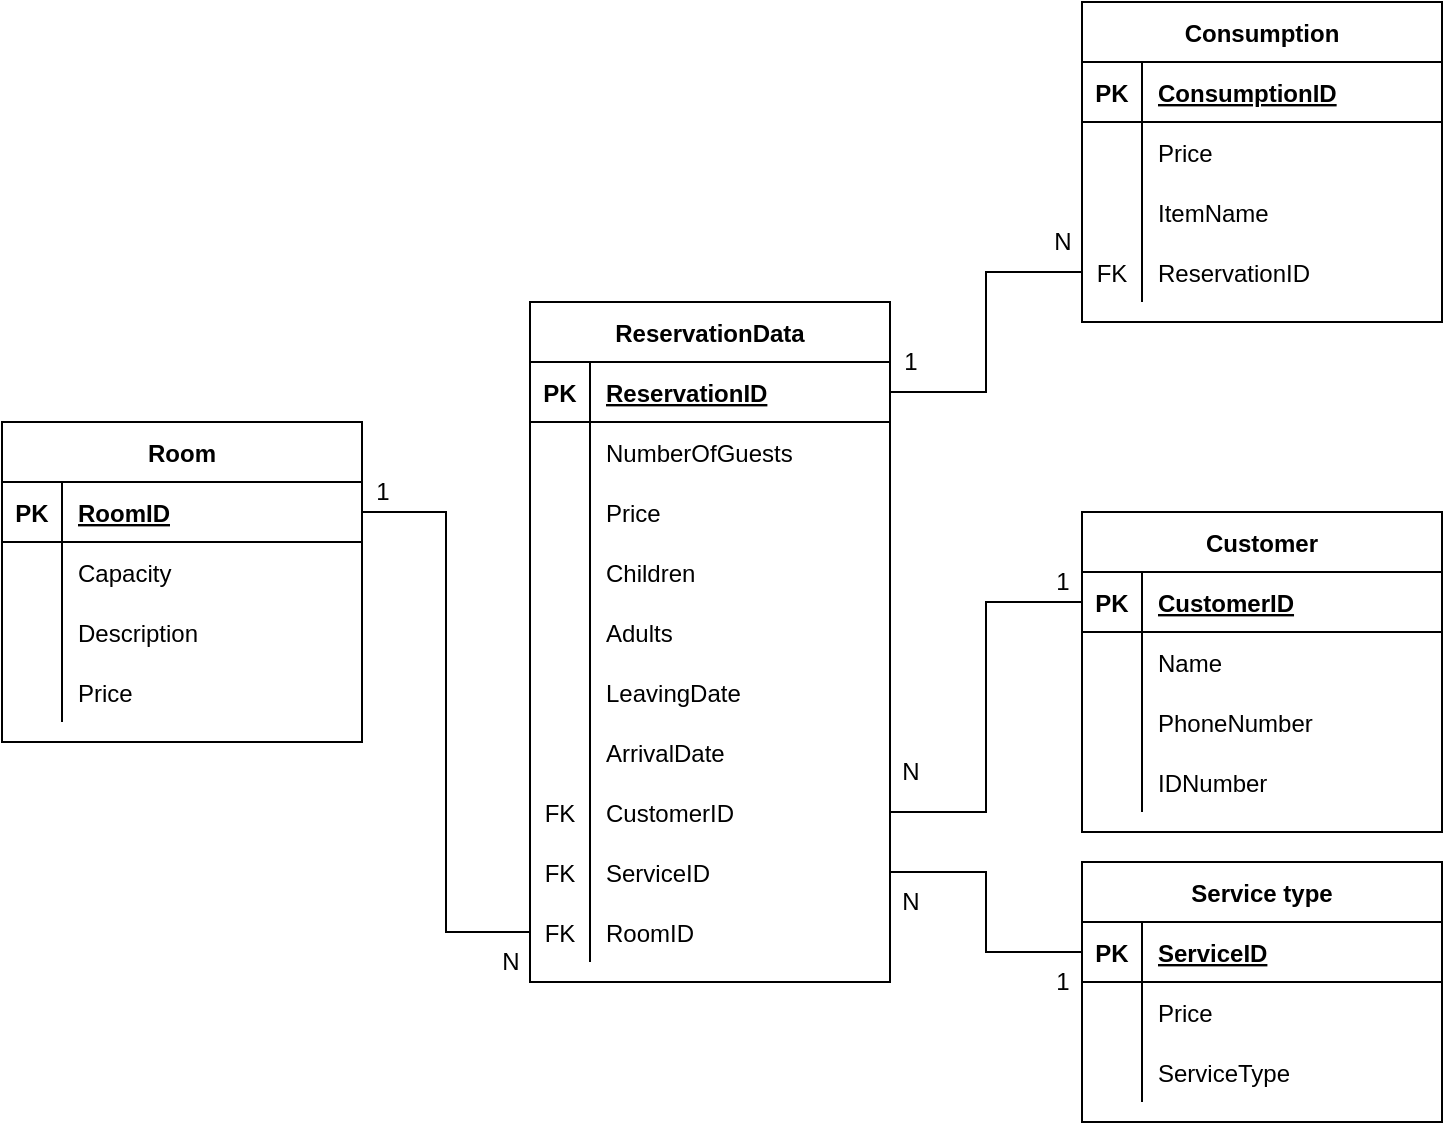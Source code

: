 <mxfile version="15.7.1" type="device"><diagram id="HWn-KV76zwdlHTh2rlvu" name="Page-1"><mxGraphModel dx="1027" dy="536" grid="1" gridSize="10" guides="1" tooltips="1" connect="1" arrows="1" fold="1" page="1" pageScale="1" pageWidth="827" pageHeight="1169" math="0" shadow="0"><root><mxCell id="0"/><mxCell id="1" parent="0"/><mxCell id="mGtqoPG1lexcbGp9XY0Q-1" value="Consumption" style="shape=table;startSize=30;container=1;collapsible=1;childLayout=tableLayout;fixedRows=1;rowLines=0;fontStyle=1;align=center;resizeLast=1;" parent="1" vertex="1"><mxGeometry x="600" y="210" width="180" height="160" as="geometry"/></mxCell><mxCell id="mGtqoPG1lexcbGp9XY0Q-2" value="" style="shape=partialRectangle;collapsible=0;dropTarget=0;pointerEvents=0;fillColor=none;top=0;left=0;bottom=1;right=0;points=[[0,0.5],[1,0.5]];portConstraint=eastwest;" parent="mGtqoPG1lexcbGp9XY0Q-1" vertex="1"><mxGeometry y="30" width="180" height="30" as="geometry"/></mxCell><mxCell id="mGtqoPG1lexcbGp9XY0Q-3" value="PK" style="shape=partialRectangle;connectable=0;fillColor=none;top=0;left=0;bottom=0;right=0;fontStyle=1;overflow=hidden;" parent="mGtqoPG1lexcbGp9XY0Q-2" vertex="1"><mxGeometry width="30" height="30" as="geometry"><mxRectangle width="30" height="30" as="alternateBounds"/></mxGeometry></mxCell><mxCell id="mGtqoPG1lexcbGp9XY0Q-4" value="ConsumptionID" style="shape=partialRectangle;connectable=0;fillColor=none;top=0;left=0;bottom=0;right=0;align=left;spacingLeft=6;fontStyle=5;overflow=hidden;" parent="mGtqoPG1lexcbGp9XY0Q-2" vertex="1"><mxGeometry x="30" width="150" height="30" as="geometry"><mxRectangle width="150" height="30" as="alternateBounds"/></mxGeometry></mxCell><mxCell id="mGtqoPG1lexcbGp9XY0Q-5" value="" style="shape=partialRectangle;collapsible=0;dropTarget=0;pointerEvents=0;fillColor=none;top=0;left=0;bottom=0;right=0;points=[[0,0.5],[1,0.5]];portConstraint=eastwest;" parent="mGtqoPG1lexcbGp9XY0Q-1" vertex="1"><mxGeometry y="60" width="180" height="30" as="geometry"/></mxCell><mxCell id="mGtqoPG1lexcbGp9XY0Q-6" value="" style="shape=partialRectangle;connectable=0;fillColor=none;top=0;left=0;bottom=0;right=0;editable=1;overflow=hidden;" parent="mGtqoPG1lexcbGp9XY0Q-5" vertex="1"><mxGeometry width="30" height="30" as="geometry"><mxRectangle width="30" height="30" as="alternateBounds"/></mxGeometry></mxCell><mxCell id="mGtqoPG1lexcbGp9XY0Q-7" value="Price" style="shape=partialRectangle;connectable=0;fillColor=none;top=0;left=0;bottom=0;right=0;align=left;spacingLeft=6;overflow=hidden;" parent="mGtqoPG1lexcbGp9XY0Q-5" vertex="1"><mxGeometry x="30" width="150" height="30" as="geometry"><mxRectangle width="150" height="30" as="alternateBounds"/></mxGeometry></mxCell><mxCell id="Hojj844xgADR0reQTGTB-10" style="shape=partialRectangle;collapsible=0;dropTarget=0;pointerEvents=0;fillColor=none;top=0;left=0;bottom=0;right=0;points=[[0,0.5],[1,0.5]];portConstraint=eastwest;" parent="mGtqoPG1lexcbGp9XY0Q-1" vertex="1"><mxGeometry y="90" width="180" height="30" as="geometry"/></mxCell><mxCell id="Hojj844xgADR0reQTGTB-11" style="shape=partialRectangle;connectable=0;fillColor=none;top=0;left=0;bottom=0;right=0;editable=1;overflow=hidden;" parent="Hojj844xgADR0reQTGTB-10" vertex="1"><mxGeometry width="30" height="30" as="geometry"><mxRectangle width="30" height="30" as="alternateBounds"/></mxGeometry></mxCell><mxCell id="Hojj844xgADR0reQTGTB-12" value="ItemName" style="shape=partialRectangle;connectable=0;fillColor=none;top=0;left=0;bottom=0;right=0;align=left;spacingLeft=6;overflow=hidden;" parent="Hojj844xgADR0reQTGTB-10" vertex="1"><mxGeometry x="30" width="150" height="30" as="geometry"><mxRectangle width="150" height="30" as="alternateBounds"/></mxGeometry></mxCell><mxCell id="Hojj844xgADR0reQTGTB-13" style="shape=partialRectangle;collapsible=0;dropTarget=0;pointerEvents=0;fillColor=none;top=0;left=0;bottom=0;right=0;points=[[0,0.5],[1,0.5]];portConstraint=eastwest;" parent="mGtqoPG1lexcbGp9XY0Q-1" vertex="1"><mxGeometry y="120" width="180" height="30" as="geometry"/></mxCell><mxCell id="Hojj844xgADR0reQTGTB-14" value="FK" style="shape=partialRectangle;connectable=0;fillColor=none;top=0;left=0;bottom=0;right=0;editable=1;overflow=hidden;" parent="Hojj844xgADR0reQTGTB-13" vertex="1"><mxGeometry width="30" height="30" as="geometry"><mxRectangle width="30" height="30" as="alternateBounds"/></mxGeometry></mxCell><mxCell id="Hojj844xgADR0reQTGTB-15" value="ReservationID" style="shape=partialRectangle;connectable=0;fillColor=none;top=0;left=0;bottom=0;right=0;align=left;spacingLeft=6;overflow=hidden;" parent="Hojj844xgADR0reQTGTB-13" vertex="1"><mxGeometry x="30" width="150" height="30" as="geometry"><mxRectangle width="150" height="30" as="alternateBounds"/></mxGeometry></mxCell><mxCell id="mGtqoPG1lexcbGp9XY0Q-14" value="Service type" style="shape=table;startSize=30;container=1;collapsible=1;childLayout=tableLayout;fixedRows=1;rowLines=0;fontStyle=1;align=center;resizeLast=1;" parent="1" vertex="1"><mxGeometry x="600" y="640" width="180" height="130" as="geometry"/></mxCell><mxCell id="mGtqoPG1lexcbGp9XY0Q-15" value="" style="shape=partialRectangle;collapsible=0;dropTarget=0;pointerEvents=0;fillColor=none;top=0;left=0;bottom=1;right=0;points=[[0,0.5],[1,0.5]];portConstraint=eastwest;" parent="mGtqoPG1lexcbGp9XY0Q-14" vertex="1"><mxGeometry y="30" width="180" height="30" as="geometry"/></mxCell><mxCell id="mGtqoPG1lexcbGp9XY0Q-16" value="PK" style="shape=partialRectangle;connectable=0;fillColor=none;top=0;left=0;bottom=0;right=0;fontStyle=1;overflow=hidden;" parent="mGtqoPG1lexcbGp9XY0Q-15" vertex="1"><mxGeometry width="30" height="30" as="geometry"><mxRectangle width="30" height="30" as="alternateBounds"/></mxGeometry></mxCell><mxCell id="mGtqoPG1lexcbGp9XY0Q-17" value="ServiceID" style="shape=partialRectangle;connectable=0;fillColor=none;top=0;left=0;bottom=0;right=0;align=left;spacingLeft=6;fontStyle=5;overflow=hidden;" parent="mGtqoPG1lexcbGp9XY0Q-15" vertex="1"><mxGeometry x="30" width="150" height="30" as="geometry"><mxRectangle width="150" height="30" as="alternateBounds"/></mxGeometry></mxCell><mxCell id="mGtqoPG1lexcbGp9XY0Q-18" value="" style="shape=partialRectangle;collapsible=0;dropTarget=0;pointerEvents=0;fillColor=none;top=0;left=0;bottom=0;right=0;points=[[0,0.5],[1,0.5]];portConstraint=eastwest;" parent="mGtqoPG1lexcbGp9XY0Q-14" vertex="1"><mxGeometry y="60" width="180" height="30" as="geometry"/></mxCell><mxCell id="mGtqoPG1lexcbGp9XY0Q-19" value="" style="shape=partialRectangle;connectable=0;fillColor=none;top=0;left=0;bottom=0;right=0;editable=1;overflow=hidden;" parent="mGtqoPG1lexcbGp9XY0Q-18" vertex="1"><mxGeometry width="30" height="30" as="geometry"><mxRectangle width="30" height="30" as="alternateBounds"/></mxGeometry></mxCell><mxCell id="mGtqoPG1lexcbGp9XY0Q-20" value="Price" style="shape=partialRectangle;connectable=0;fillColor=none;top=0;left=0;bottom=0;right=0;align=left;spacingLeft=6;overflow=hidden;" parent="mGtqoPG1lexcbGp9XY0Q-18" vertex="1"><mxGeometry x="30" width="150" height="30" as="geometry"><mxRectangle width="150" height="30" as="alternateBounds"/></mxGeometry></mxCell><mxCell id="Hojj844xgADR0reQTGTB-1" style="shape=partialRectangle;collapsible=0;dropTarget=0;pointerEvents=0;fillColor=none;top=0;left=0;bottom=0;right=0;points=[[0,0.5],[1,0.5]];portConstraint=eastwest;" parent="mGtqoPG1lexcbGp9XY0Q-14" vertex="1"><mxGeometry y="90" width="180" height="30" as="geometry"/></mxCell><mxCell id="Hojj844xgADR0reQTGTB-2" style="shape=partialRectangle;connectable=0;fillColor=none;top=0;left=0;bottom=0;right=0;editable=1;overflow=hidden;" parent="Hojj844xgADR0reQTGTB-1" vertex="1"><mxGeometry width="30" height="30" as="geometry"><mxRectangle width="30" height="30" as="alternateBounds"/></mxGeometry></mxCell><mxCell id="Hojj844xgADR0reQTGTB-3" value="ServiceType" style="shape=partialRectangle;connectable=0;fillColor=none;top=0;left=0;bottom=0;right=0;align=left;spacingLeft=6;overflow=hidden;" parent="Hojj844xgADR0reQTGTB-1" vertex="1"><mxGeometry x="30" width="150" height="30" as="geometry"><mxRectangle width="150" height="30" as="alternateBounds"/></mxGeometry></mxCell><mxCell id="mGtqoPG1lexcbGp9XY0Q-21" value="Room" style="shape=table;startSize=30;container=1;collapsible=1;childLayout=tableLayout;fixedRows=1;rowLines=0;fontStyle=1;align=center;resizeLast=1;" parent="1" vertex="1"><mxGeometry x="60" y="420" width="180" height="160" as="geometry"/></mxCell><mxCell id="mGtqoPG1lexcbGp9XY0Q-22" value="" style="shape=partialRectangle;collapsible=0;dropTarget=0;pointerEvents=0;fillColor=none;top=0;left=0;bottom=1;right=0;points=[[0,0.5],[1,0.5]];portConstraint=eastwest;" parent="mGtqoPG1lexcbGp9XY0Q-21" vertex="1"><mxGeometry y="30" width="180" height="30" as="geometry"/></mxCell><mxCell id="mGtqoPG1lexcbGp9XY0Q-23" value="PK" style="shape=partialRectangle;connectable=0;fillColor=none;top=0;left=0;bottom=0;right=0;fontStyle=1;overflow=hidden;" parent="mGtqoPG1lexcbGp9XY0Q-22" vertex="1"><mxGeometry width="30" height="30" as="geometry"><mxRectangle width="30" height="30" as="alternateBounds"/></mxGeometry></mxCell><mxCell id="mGtqoPG1lexcbGp9XY0Q-24" value="RoomID" style="shape=partialRectangle;connectable=0;fillColor=none;top=0;left=0;bottom=0;right=0;align=left;spacingLeft=6;fontStyle=5;overflow=hidden;" parent="mGtqoPG1lexcbGp9XY0Q-22" vertex="1"><mxGeometry x="30" width="150" height="30" as="geometry"><mxRectangle width="150" height="30" as="alternateBounds"/></mxGeometry></mxCell><mxCell id="mGtqoPG1lexcbGp9XY0Q-25" value="" style="shape=partialRectangle;collapsible=0;dropTarget=0;pointerEvents=0;fillColor=none;top=0;left=0;bottom=0;right=0;points=[[0,0.5],[1,0.5]];portConstraint=eastwest;" parent="mGtqoPG1lexcbGp9XY0Q-21" vertex="1"><mxGeometry y="60" width="180" height="30" as="geometry"/></mxCell><mxCell id="mGtqoPG1lexcbGp9XY0Q-26" value="" style="shape=partialRectangle;connectable=0;fillColor=none;top=0;left=0;bottom=0;right=0;editable=1;overflow=hidden;" parent="mGtqoPG1lexcbGp9XY0Q-25" vertex="1"><mxGeometry width="30" height="30" as="geometry"><mxRectangle width="30" height="30" as="alternateBounds"/></mxGeometry></mxCell><mxCell id="mGtqoPG1lexcbGp9XY0Q-27" value="Capacity" style="shape=partialRectangle;connectable=0;fillColor=none;top=0;left=0;bottom=0;right=0;align=left;spacingLeft=6;overflow=hidden;" parent="mGtqoPG1lexcbGp9XY0Q-25" vertex="1"><mxGeometry x="30" width="150" height="30" as="geometry"><mxRectangle width="150" height="30" as="alternateBounds"/></mxGeometry></mxCell><mxCell id="mGtqoPG1lexcbGp9XY0Q-28" value="" style="shape=partialRectangle;collapsible=0;dropTarget=0;pointerEvents=0;fillColor=none;top=0;left=0;bottom=0;right=0;points=[[0,0.5],[1,0.5]];portConstraint=eastwest;" parent="mGtqoPG1lexcbGp9XY0Q-21" vertex="1"><mxGeometry y="90" width="180" height="30" as="geometry"/></mxCell><mxCell id="mGtqoPG1lexcbGp9XY0Q-29" value="" style="shape=partialRectangle;connectable=0;fillColor=none;top=0;left=0;bottom=0;right=0;editable=1;overflow=hidden;" parent="mGtqoPG1lexcbGp9XY0Q-28" vertex="1"><mxGeometry width="30" height="30" as="geometry"><mxRectangle width="30" height="30" as="alternateBounds"/></mxGeometry></mxCell><mxCell id="mGtqoPG1lexcbGp9XY0Q-30" value="Description" style="shape=partialRectangle;connectable=0;fillColor=none;top=0;left=0;bottom=0;right=0;align=left;spacingLeft=6;overflow=hidden;" parent="mGtqoPG1lexcbGp9XY0Q-28" vertex="1"><mxGeometry x="30" width="150" height="30" as="geometry"><mxRectangle width="150" height="30" as="alternateBounds"/></mxGeometry></mxCell><mxCell id="mGtqoPG1lexcbGp9XY0Q-40" style="shape=partialRectangle;collapsible=0;dropTarget=0;pointerEvents=0;fillColor=none;top=0;left=0;bottom=0;right=0;points=[[0,0.5],[1,0.5]];portConstraint=eastwest;" parent="mGtqoPG1lexcbGp9XY0Q-21" vertex="1"><mxGeometry y="120" width="180" height="30" as="geometry"/></mxCell><mxCell id="mGtqoPG1lexcbGp9XY0Q-41" style="shape=partialRectangle;connectable=0;fillColor=none;top=0;left=0;bottom=0;right=0;editable=1;overflow=hidden;" parent="mGtqoPG1lexcbGp9XY0Q-40" vertex="1"><mxGeometry width="30" height="30" as="geometry"><mxRectangle width="30" height="30" as="alternateBounds"/></mxGeometry></mxCell><mxCell id="mGtqoPG1lexcbGp9XY0Q-42" value="Price" style="shape=partialRectangle;connectable=0;fillColor=none;top=0;left=0;bottom=0;right=0;align=left;spacingLeft=6;overflow=hidden;" parent="mGtqoPG1lexcbGp9XY0Q-40" vertex="1"><mxGeometry x="30" width="150" height="30" as="geometry"><mxRectangle width="150" height="30" as="alternateBounds"/></mxGeometry></mxCell><mxCell id="mGtqoPG1lexcbGp9XY0Q-43" value="ReservationData" style="shape=table;startSize=30;container=1;collapsible=1;childLayout=tableLayout;fixedRows=1;rowLines=0;fontStyle=1;align=center;resizeLast=1;" parent="1" vertex="1"><mxGeometry x="324" y="360" width="180" height="340" as="geometry"/></mxCell><mxCell id="mGtqoPG1lexcbGp9XY0Q-44" value="" style="shape=partialRectangle;collapsible=0;dropTarget=0;pointerEvents=0;fillColor=none;top=0;left=0;bottom=1;right=0;points=[[0,0.5],[1,0.5]];portConstraint=eastwest;" parent="mGtqoPG1lexcbGp9XY0Q-43" vertex="1"><mxGeometry y="30" width="180" height="30" as="geometry"/></mxCell><mxCell id="mGtqoPG1lexcbGp9XY0Q-45" value="PK" style="shape=partialRectangle;connectable=0;fillColor=none;top=0;left=0;bottom=0;right=0;fontStyle=1;overflow=hidden;" parent="mGtqoPG1lexcbGp9XY0Q-44" vertex="1"><mxGeometry width="30" height="30" as="geometry"><mxRectangle width="30" height="30" as="alternateBounds"/></mxGeometry></mxCell><mxCell id="mGtqoPG1lexcbGp9XY0Q-46" value="ReservationID" style="shape=partialRectangle;connectable=0;fillColor=none;top=0;left=0;bottom=0;right=0;align=left;spacingLeft=6;fontStyle=5;overflow=hidden;" parent="mGtqoPG1lexcbGp9XY0Q-44" vertex="1"><mxGeometry x="30" width="150" height="30" as="geometry"><mxRectangle width="150" height="30" as="alternateBounds"/></mxGeometry></mxCell><mxCell id="mGtqoPG1lexcbGp9XY0Q-50" value="" style="shape=partialRectangle;collapsible=0;dropTarget=0;pointerEvents=0;fillColor=none;top=0;left=0;bottom=0;right=0;points=[[0,0.5],[1,0.5]];portConstraint=eastwest;" parent="mGtqoPG1lexcbGp9XY0Q-43" vertex="1"><mxGeometry y="60" width="180" height="30" as="geometry"/></mxCell><mxCell id="mGtqoPG1lexcbGp9XY0Q-51" value="" style="shape=partialRectangle;connectable=0;fillColor=none;top=0;left=0;bottom=0;right=0;editable=1;overflow=hidden;" parent="mGtqoPG1lexcbGp9XY0Q-50" vertex="1"><mxGeometry width="30" height="30" as="geometry"><mxRectangle width="30" height="30" as="alternateBounds"/></mxGeometry></mxCell><mxCell id="mGtqoPG1lexcbGp9XY0Q-52" value="NumberOfGuests" style="shape=partialRectangle;connectable=0;fillColor=none;top=0;left=0;bottom=0;right=0;align=left;spacingLeft=6;overflow=hidden;" parent="mGtqoPG1lexcbGp9XY0Q-50" vertex="1"><mxGeometry x="30" width="150" height="30" as="geometry"><mxRectangle width="150" height="30" as="alternateBounds"/></mxGeometry></mxCell><mxCell id="mGtqoPG1lexcbGp9XY0Q-53" value="" style="shape=partialRectangle;collapsible=0;dropTarget=0;pointerEvents=0;fillColor=none;top=0;left=0;bottom=0;right=0;points=[[0,0.5],[1,0.5]];portConstraint=eastwest;" parent="mGtqoPG1lexcbGp9XY0Q-43" vertex="1"><mxGeometry y="90" width="180" height="30" as="geometry"/></mxCell><mxCell id="mGtqoPG1lexcbGp9XY0Q-54" value="" style="shape=partialRectangle;connectable=0;fillColor=none;top=0;left=0;bottom=0;right=0;editable=1;overflow=hidden;" parent="mGtqoPG1lexcbGp9XY0Q-53" vertex="1"><mxGeometry width="30" height="30" as="geometry"><mxRectangle width="30" height="30" as="alternateBounds"/></mxGeometry></mxCell><mxCell id="mGtqoPG1lexcbGp9XY0Q-55" value="Price" style="shape=partialRectangle;connectable=0;fillColor=none;top=0;left=0;bottom=0;right=0;align=left;spacingLeft=6;overflow=hidden;" parent="mGtqoPG1lexcbGp9XY0Q-53" vertex="1"><mxGeometry x="30" width="150" height="30" as="geometry"><mxRectangle width="150" height="30" as="alternateBounds"/></mxGeometry></mxCell><mxCell id="mGtqoPG1lexcbGp9XY0Q-56" style="shape=partialRectangle;collapsible=0;dropTarget=0;pointerEvents=0;fillColor=none;top=0;left=0;bottom=0;right=0;points=[[0,0.5],[1,0.5]];portConstraint=eastwest;" parent="mGtqoPG1lexcbGp9XY0Q-43" vertex="1"><mxGeometry y="120" width="180" height="30" as="geometry"/></mxCell><mxCell id="mGtqoPG1lexcbGp9XY0Q-57" style="shape=partialRectangle;connectable=0;fillColor=none;top=0;left=0;bottom=0;right=0;editable=1;overflow=hidden;" parent="mGtqoPG1lexcbGp9XY0Q-56" vertex="1"><mxGeometry width="30" height="30" as="geometry"><mxRectangle width="30" height="30" as="alternateBounds"/></mxGeometry></mxCell><mxCell id="mGtqoPG1lexcbGp9XY0Q-58" value="Children" style="shape=partialRectangle;connectable=0;fillColor=none;top=0;left=0;bottom=0;right=0;align=left;spacingLeft=6;overflow=hidden;" parent="mGtqoPG1lexcbGp9XY0Q-56" vertex="1"><mxGeometry x="30" width="150" height="30" as="geometry"><mxRectangle width="150" height="30" as="alternateBounds"/></mxGeometry></mxCell><mxCell id="mGtqoPG1lexcbGp9XY0Q-59" style="shape=partialRectangle;collapsible=0;dropTarget=0;pointerEvents=0;fillColor=none;top=0;left=0;bottom=0;right=0;points=[[0,0.5],[1,0.5]];portConstraint=eastwest;" parent="mGtqoPG1lexcbGp9XY0Q-43" vertex="1"><mxGeometry y="150" width="180" height="30" as="geometry"/></mxCell><mxCell id="mGtqoPG1lexcbGp9XY0Q-60" style="shape=partialRectangle;connectable=0;fillColor=none;top=0;left=0;bottom=0;right=0;editable=1;overflow=hidden;" parent="mGtqoPG1lexcbGp9XY0Q-59" vertex="1"><mxGeometry width="30" height="30" as="geometry"><mxRectangle width="30" height="30" as="alternateBounds"/></mxGeometry></mxCell><mxCell id="mGtqoPG1lexcbGp9XY0Q-61" value="Adults" style="shape=partialRectangle;connectable=0;fillColor=none;top=0;left=0;bottom=0;right=0;align=left;spacingLeft=6;overflow=hidden;" parent="mGtqoPG1lexcbGp9XY0Q-59" vertex="1"><mxGeometry x="30" width="150" height="30" as="geometry"><mxRectangle width="150" height="30" as="alternateBounds"/></mxGeometry></mxCell><mxCell id="mGtqoPG1lexcbGp9XY0Q-62" style="shape=partialRectangle;collapsible=0;dropTarget=0;pointerEvents=0;fillColor=none;top=0;left=0;bottom=0;right=0;points=[[0,0.5],[1,0.5]];portConstraint=eastwest;" parent="mGtqoPG1lexcbGp9XY0Q-43" vertex="1"><mxGeometry y="180" width="180" height="30" as="geometry"/></mxCell><mxCell id="mGtqoPG1lexcbGp9XY0Q-63" style="shape=partialRectangle;connectable=0;fillColor=none;top=0;left=0;bottom=0;right=0;editable=1;overflow=hidden;" parent="mGtqoPG1lexcbGp9XY0Q-62" vertex="1"><mxGeometry width="30" height="30" as="geometry"><mxRectangle width="30" height="30" as="alternateBounds"/></mxGeometry></mxCell><mxCell id="mGtqoPG1lexcbGp9XY0Q-64" value="LeavingDate" style="shape=partialRectangle;connectable=0;fillColor=none;top=0;left=0;bottom=0;right=0;align=left;spacingLeft=6;overflow=hidden;" parent="mGtqoPG1lexcbGp9XY0Q-62" vertex="1"><mxGeometry x="30" width="150" height="30" as="geometry"><mxRectangle width="150" height="30" as="alternateBounds"/></mxGeometry></mxCell><mxCell id="mGtqoPG1lexcbGp9XY0Q-68" style="shape=partialRectangle;collapsible=0;dropTarget=0;pointerEvents=0;fillColor=none;top=0;left=0;bottom=0;right=0;points=[[0,0.5],[1,0.5]];portConstraint=eastwest;" parent="mGtqoPG1lexcbGp9XY0Q-43" vertex="1"><mxGeometry y="210" width="180" height="30" as="geometry"/></mxCell><mxCell id="mGtqoPG1lexcbGp9XY0Q-69" style="shape=partialRectangle;connectable=0;fillColor=none;top=0;left=0;bottom=0;right=0;editable=1;overflow=hidden;" parent="mGtqoPG1lexcbGp9XY0Q-68" vertex="1"><mxGeometry width="30" height="30" as="geometry"><mxRectangle width="30" height="30" as="alternateBounds"/></mxGeometry></mxCell><mxCell id="mGtqoPG1lexcbGp9XY0Q-70" value="ArrivalDate" style="shape=partialRectangle;connectable=0;fillColor=none;top=0;left=0;bottom=0;right=0;align=left;spacingLeft=6;overflow=hidden;" parent="mGtqoPG1lexcbGp9XY0Q-68" vertex="1"><mxGeometry x="30" width="150" height="30" as="geometry"><mxRectangle width="150" height="30" as="alternateBounds"/></mxGeometry></mxCell><mxCell id="mGtqoPG1lexcbGp9XY0Q-108" style="shape=partialRectangle;collapsible=0;dropTarget=0;pointerEvents=0;fillColor=none;top=0;left=0;bottom=0;right=0;points=[[0,0.5],[1,0.5]];portConstraint=eastwest;" parent="mGtqoPG1lexcbGp9XY0Q-43" vertex="1"><mxGeometry y="240" width="180" height="30" as="geometry"/></mxCell><mxCell id="mGtqoPG1lexcbGp9XY0Q-109" value="FK" style="shape=partialRectangle;connectable=0;fillColor=none;top=0;left=0;bottom=0;right=0;editable=1;overflow=hidden;" parent="mGtqoPG1lexcbGp9XY0Q-108" vertex="1"><mxGeometry width="30" height="30" as="geometry"><mxRectangle width="30" height="30" as="alternateBounds"/></mxGeometry></mxCell><mxCell id="mGtqoPG1lexcbGp9XY0Q-110" value="CustomerID" style="shape=partialRectangle;connectable=0;fillColor=none;top=0;left=0;bottom=0;right=0;align=left;spacingLeft=6;overflow=hidden;" parent="mGtqoPG1lexcbGp9XY0Q-108" vertex="1"><mxGeometry x="30" width="150" height="30" as="geometry"><mxRectangle width="150" height="30" as="alternateBounds"/></mxGeometry></mxCell><mxCell id="mGtqoPG1lexcbGp9XY0Q-115" style="shape=partialRectangle;collapsible=0;dropTarget=0;pointerEvents=0;fillColor=none;top=0;left=0;bottom=0;right=0;points=[[0,0.5],[1,0.5]];portConstraint=eastwest;" parent="mGtqoPG1lexcbGp9XY0Q-43" vertex="1"><mxGeometry y="270" width="180" height="30" as="geometry"/></mxCell><mxCell id="mGtqoPG1lexcbGp9XY0Q-116" value="FK" style="shape=partialRectangle;connectable=0;fillColor=none;top=0;left=0;bottom=0;right=0;editable=1;overflow=hidden;" parent="mGtqoPG1lexcbGp9XY0Q-115" vertex="1"><mxGeometry width="30" height="30" as="geometry"><mxRectangle width="30" height="30" as="alternateBounds"/></mxGeometry></mxCell><mxCell id="mGtqoPG1lexcbGp9XY0Q-117" value="ServiceID" style="shape=partialRectangle;connectable=0;fillColor=none;top=0;left=0;bottom=0;right=0;align=left;spacingLeft=6;overflow=hidden;" parent="mGtqoPG1lexcbGp9XY0Q-115" vertex="1"><mxGeometry x="30" width="150" height="30" as="geometry"><mxRectangle width="150" height="30" as="alternateBounds"/></mxGeometry></mxCell><mxCell id="Hojj844xgADR0reQTGTB-4" style="shape=partialRectangle;collapsible=0;dropTarget=0;pointerEvents=0;fillColor=none;top=0;left=0;bottom=0;right=0;points=[[0,0.5],[1,0.5]];portConstraint=eastwest;" parent="mGtqoPG1lexcbGp9XY0Q-43" vertex="1"><mxGeometry y="300" width="180" height="30" as="geometry"/></mxCell><mxCell id="Hojj844xgADR0reQTGTB-5" value="FK" style="shape=partialRectangle;connectable=0;fillColor=none;top=0;left=0;bottom=0;right=0;editable=1;overflow=hidden;" parent="Hojj844xgADR0reQTGTB-4" vertex="1"><mxGeometry width="30" height="30" as="geometry"><mxRectangle width="30" height="30" as="alternateBounds"/></mxGeometry></mxCell><mxCell id="Hojj844xgADR0reQTGTB-6" value="RoomID" style="shape=partialRectangle;connectable=0;fillColor=none;top=0;left=0;bottom=0;right=0;align=left;spacingLeft=6;overflow=hidden;" parent="Hojj844xgADR0reQTGTB-4" vertex="1"><mxGeometry x="30" width="150" height="30" as="geometry"><mxRectangle width="150" height="30" as="alternateBounds"/></mxGeometry></mxCell><mxCell id="mGtqoPG1lexcbGp9XY0Q-74" value="Customer" style="shape=table;startSize=30;container=1;collapsible=1;childLayout=tableLayout;fixedRows=1;rowLines=0;fontStyle=1;align=center;resizeLast=1;" parent="1" vertex="1"><mxGeometry x="600" y="465" width="180" height="160" as="geometry"/></mxCell><mxCell id="mGtqoPG1lexcbGp9XY0Q-75" value="" style="shape=partialRectangle;collapsible=0;dropTarget=0;pointerEvents=0;fillColor=none;top=0;left=0;bottom=1;right=0;points=[[0,0.5],[1,0.5]];portConstraint=eastwest;" parent="mGtqoPG1lexcbGp9XY0Q-74" vertex="1"><mxGeometry y="30" width="180" height="30" as="geometry"/></mxCell><mxCell id="mGtqoPG1lexcbGp9XY0Q-76" value="PK" style="shape=partialRectangle;connectable=0;fillColor=none;top=0;left=0;bottom=0;right=0;fontStyle=1;overflow=hidden;" parent="mGtqoPG1lexcbGp9XY0Q-75" vertex="1"><mxGeometry width="30" height="30" as="geometry"><mxRectangle width="30" height="30" as="alternateBounds"/></mxGeometry></mxCell><mxCell id="mGtqoPG1lexcbGp9XY0Q-77" value="CustomerID" style="shape=partialRectangle;connectable=0;fillColor=none;top=0;left=0;bottom=0;right=0;align=left;spacingLeft=6;fontStyle=5;overflow=hidden;" parent="mGtqoPG1lexcbGp9XY0Q-75" vertex="1"><mxGeometry x="30" width="150" height="30" as="geometry"><mxRectangle width="150" height="30" as="alternateBounds"/></mxGeometry></mxCell><mxCell id="mGtqoPG1lexcbGp9XY0Q-78" value="" style="shape=partialRectangle;collapsible=0;dropTarget=0;pointerEvents=0;fillColor=none;top=0;left=0;bottom=0;right=0;points=[[0,0.5],[1,0.5]];portConstraint=eastwest;" parent="mGtqoPG1lexcbGp9XY0Q-74" vertex="1"><mxGeometry y="60" width="180" height="30" as="geometry"/></mxCell><mxCell id="mGtqoPG1lexcbGp9XY0Q-79" value="" style="shape=partialRectangle;connectable=0;fillColor=none;top=0;left=0;bottom=0;right=0;editable=1;overflow=hidden;" parent="mGtqoPG1lexcbGp9XY0Q-78" vertex="1"><mxGeometry width="30" height="30" as="geometry"><mxRectangle width="30" height="30" as="alternateBounds"/></mxGeometry></mxCell><mxCell id="mGtqoPG1lexcbGp9XY0Q-80" value="Name" style="shape=partialRectangle;connectable=0;fillColor=none;top=0;left=0;bottom=0;right=0;align=left;spacingLeft=6;overflow=hidden;" parent="mGtqoPG1lexcbGp9XY0Q-78" vertex="1"><mxGeometry x="30" width="150" height="30" as="geometry"><mxRectangle width="150" height="30" as="alternateBounds"/></mxGeometry></mxCell><mxCell id="mGtqoPG1lexcbGp9XY0Q-81" value="" style="shape=partialRectangle;collapsible=0;dropTarget=0;pointerEvents=0;fillColor=none;top=0;left=0;bottom=0;right=0;points=[[0,0.5],[1,0.5]];portConstraint=eastwest;" parent="mGtqoPG1lexcbGp9XY0Q-74" vertex="1"><mxGeometry y="90" width="180" height="30" as="geometry"/></mxCell><mxCell id="mGtqoPG1lexcbGp9XY0Q-82" value="" style="shape=partialRectangle;connectable=0;fillColor=none;top=0;left=0;bottom=0;right=0;editable=1;overflow=hidden;" parent="mGtqoPG1lexcbGp9XY0Q-81" vertex="1"><mxGeometry width="30" height="30" as="geometry"><mxRectangle width="30" height="30" as="alternateBounds"/></mxGeometry></mxCell><mxCell id="mGtqoPG1lexcbGp9XY0Q-83" value="PhoneNumber" style="shape=partialRectangle;connectable=0;fillColor=none;top=0;left=0;bottom=0;right=0;align=left;spacingLeft=6;overflow=hidden;" parent="mGtqoPG1lexcbGp9XY0Q-81" vertex="1"><mxGeometry x="30" width="150" height="30" as="geometry"><mxRectangle width="150" height="30" as="alternateBounds"/></mxGeometry></mxCell><mxCell id="NARSaLpJ_0PZTjspR5Qm-3" style="shape=partialRectangle;collapsible=0;dropTarget=0;pointerEvents=0;fillColor=none;top=0;left=0;bottom=0;right=0;points=[[0,0.5],[1,0.5]];portConstraint=eastwest;" vertex="1" parent="mGtqoPG1lexcbGp9XY0Q-74"><mxGeometry y="120" width="180" height="30" as="geometry"/></mxCell><mxCell id="NARSaLpJ_0PZTjspR5Qm-4" style="shape=partialRectangle;connectable=0;fillColor=none;top=0;left=0;bottom=0;right=0;editable=1;overflow=hidden;" vertex="1" parent="NARSaLpJ_0PZTjspR5Qm-3"><mxGeometry width="30" height="30" as="geometry"><mxRectangle width="30" height="30" as="alternateBounds"/></mxGeometry></mxCell><mxCell id="NARSaLpJ_0PZTjspR5Qm-5" value="IDNumber" style="shape=partialRectangle;connectable=0;fillColor=none;top=0;left=0;bottom=0;right=0;align=left;spacingLeft=6;overflow=hidden;" vertex="1" parent="NARSaLpJ_0PZTjspR5Qm-3"><mxGeometry x="30" width="150" height="30" as="geometry"><mxRectangle width="150" height="30" as="alternateBounds"/></mxGeometry></mxCell><mxCell id="mGtqoPG1lexcbGp9XY0Q-144" style="edgeStyle=orthogonalEdgeStyle;rounded=0;orthogonalLoop=1;jettySize=auto;html=1;exitX=1;exitY=0.5;exitDx=0;exitDy=0;entryX=0;entryY=0.5;entryDx=0;entryDy=0;endArrow=none;endFill=0;" parent="1" source="mGtqoPG1lexcbGp9XY0Q-108" target="mGtqoPG1lexcbGp9XY0Q-75" edge="1"><mxGeometry relative="1" as="geometry"/></mxCell><mxCell id="mGtqoPG1lexcbGp9XY0Q-146" value="1" style="text;html=1;align=center;verticalAlign=middle;resizable=0;points=[];autosize=1;strokeColor=none;fillColor=none;" parent="1" vertex="1"><mxGeometry x="580" y="490" width="20" height="20" as="geometry"/></mxCell><mxCell id="mGtqoPG1lexcbGp9XY0Q-147" value="1" style="text;html=1;align=center;verticalAlign=middle;resizable=0;points=[];autosize=1;strokeColor=none;fillColor=none;" parent="1" vertex="1"><mxGeometry x="580" y="690" width="20" height="20" as="geometry"/></mxCell><mxCell id="mGtqoPG1lexcbGp9XY0Q-148" value="N" style="text;html=1;align=center;verticalAlign=middle;resizable=0;points=[];autosize=1;strokeColor=none;fillColor=none;" parent="1" vertex="1"><mxGeometry x="504" y="585" width="20" height="20" as="geometry"/></mxCell><mxCell id="mGtqoPG1lexcbGp9XY0Q-149" value="N" style="text;html=1;align=center;verticalAlign=middle;resizable=0;points=[];autosize=1;strokeColor=none;fillColor=none;" parent="1" vertex="1"><mxGeometry x="504" y="650" width="20" height="20" as="geometry"/></mxCell><mxCell id="mGtqoPG1lexcbGp9XY0Q-151" style="edgeStyle=orthogonalEdgeStyle;rounded=0;orthogonalLoop=1;jettySize=auto;html=1;exitX=0;exitY=0.5;exitDx=0;exitDy=0;entryX=1;entryY=0.5;entryDx=0;entryDy=0;endArrow=none;endFill=0;" parent="1" source="mGtqoPG1lexcbGp9XY0Q-15" target="mGtqoPG1lexcbGp9XY0Q-115" edge="1"><mxGeometry relative="1" as="geometry"/></mxCell><mxCell id="Hojj844xgADR0reQTGTB-7" style="rounded=0;orthogonalLoop=1;jettySize=auto;html=1;exitX=1;exitY=0.5;exitDx=0;exitDy=0;entryX=0;entryY=0.5;entryDx=0;entryDy=0;edgeStyle=orthogonalEdgeStyle;endArrow=none;endFill=0;" parent="1" source="mGtqoPG1lexcbGp9XY0Q-22" target="Hojj844xgADR0reQTGTB-4" edge="1"><mxGeometry relative="1" as="geometry"/></mxCell><mxCell id="Hojj844xgADR0reQTGTB-17" value="1" style="text;html=1;align=center;verticalAlign=middle;resizable=0;points=[];autosize=1;strokeColor=none;fillColor=none;" parent="1" vertex="1"><mxGeometry x="240" y="445" width="20" height="20" as="geometry"/></mxCell><mxCell id="Hojj844xgADR0reQTGTB-18" value="N" style="text;html=1;align=center;verticalAlign=middle;resizable=0;points=[];autosize=1;strokeColor=none;fillColor=none;" parent="1" vertex="1"><mxGeometry x="304" y="680" width="20" height="20" as="geometry"/></mxCell><mxCell id="Hojj844xgADR0reQTGTB-20" value="N" style="text;html=1;align=center;verticalAlign=middle;resizable=0;points=[];autosize=1;strokeColor=none;fillColor=none;" parent="1" vertex="1"><mxGeometry x="580" y="320" width="20" height="20" as="geometry"/></mxCell><mxCell id="NARSaLpJ_0PZTjspR5Qm-1" style="edgeStyle=orthogonalEdgeStyle;rounded=0;orthogonalLoop=1;jettySize=auto;html=1;exitX=1;exitY=0.5;exitDx=0;exitDy=0;entryX=0;entryY=0.5;entryDx=0;entryDy=0;endArrow=none;endFill=0;" edge="1" parent="1" source="mGtqoPG1lexcbGp9XY0Q-44" target="Hojj844xgADR0reQTGTB-13"><mxGeometry relative="1" as="geometry"/></mxCell><mxCell id="NARSaLpJ_0PZTjspR5Qm-2" value="1" style="text;html=1;align=center;verticalAlign=middle;resizable=0;points=[];autosize=1;strokeColor=none;fillColor=none;" vertex="1" parent="1"><mxGeometry x="504" y="380" width="20" height="20" as="geometry"/></mxCell></root></mxGraphModel></diagram></mxfile>
